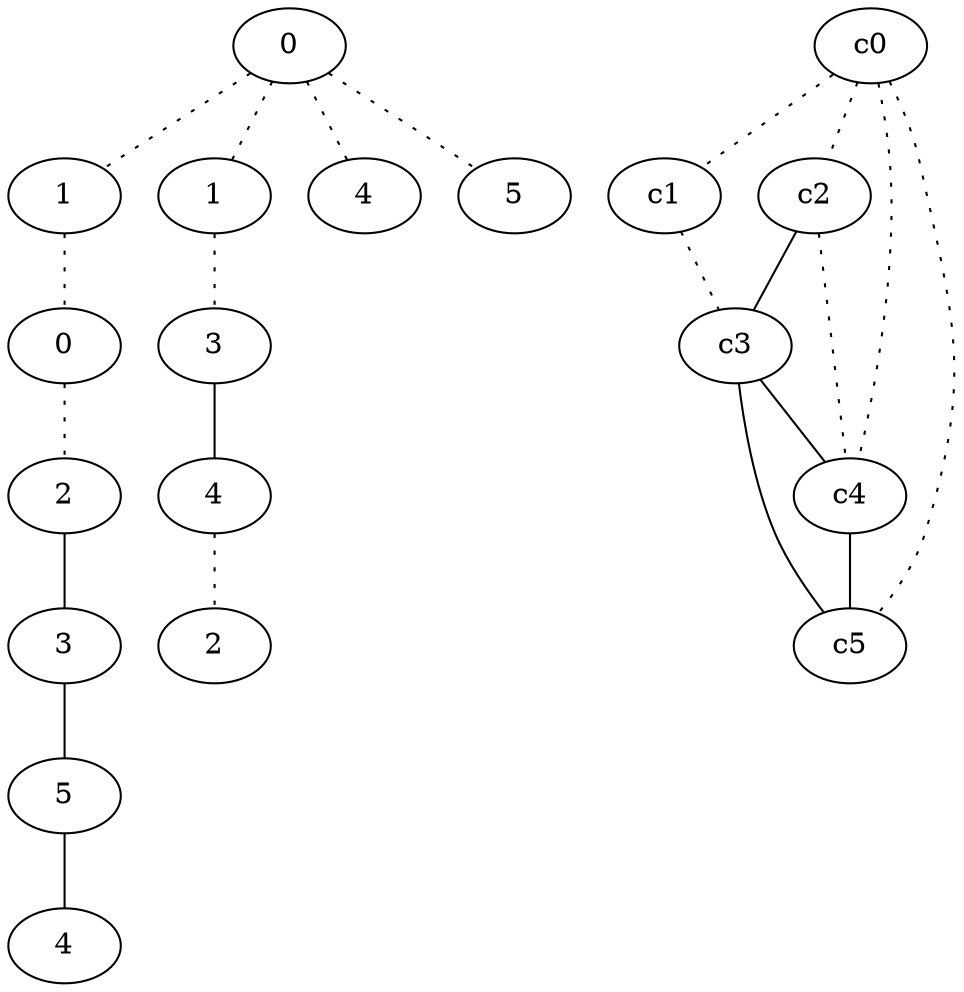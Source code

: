 graph {
a0[label=0];
a1[label=1];
a2[label=0];
a3[label=2];
a4[label=3];
a5[label=5];
a6[label=4];
a7[label=1];
a8[label=3];
a9[label=4];
a10[label=2];
a11[label=4];
a12[label=5];
a0 -- a1 [style=dotted];
a0 -- a7 [style=dotted];
a0 -- a11 [style=dotted];
a0 -- a12 [style=dotted];
a1 -- a2 [style=dotted];
a2 -- a3 [style=dotted];
a3 -- a4;
a4 -- a5;
a5 -- a6;
a7 -- a8 [style=dotted];
a8 -- a9;
a9 -- a10 [style=dotted];
c0 -- c1 [style=dotted];
c0 -- c2 [style=dotted];
c0 -- c4 [style=dotted];
c0 -- c5 [style=dotted];
c1 -- c3 [style=dotted];
c2 -- c3;
c2 -- c4 [style=dotted];
c3 -- c4;
c3 -- c5;
c4 -- c5;
}
